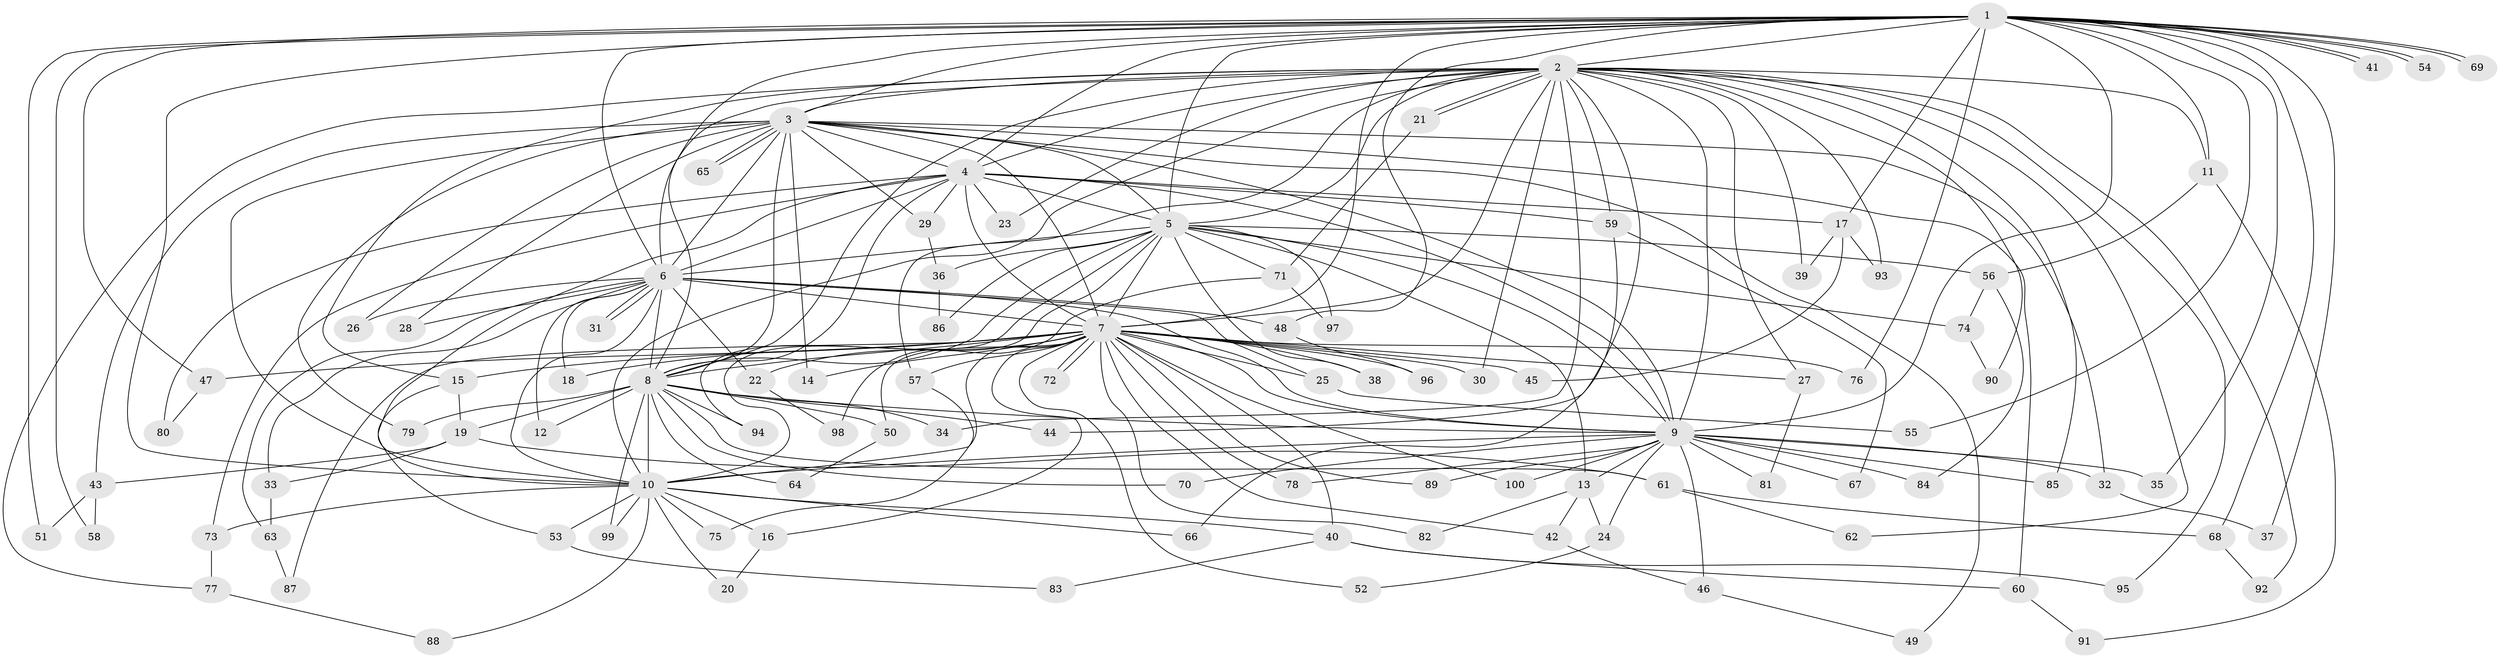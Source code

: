 // Generated by graph-tools (version 1.1) at 2025/11/02/21/25 10:11:08]
// undirected, 100 vertices, 225 edges
graph export_dot {
graph [start="1"]
  node [color=gray90,style=filled];
  1;
  2;
  3;
  4;
  5;
  6;
  7;
  8;
  9;
  10;
  11;
  12;
  13;
  14;
  15;
  16;
  17;
  18;
  19;
  20;
  21;
  22;
  23;
  24;
  25;
  26;
  27;
  28;
  29;
  30;
  31;
  32;
  33;
  34;
  35;
  36;
  37;
  38;
  39;
  40;
  41;
  42;
  43;
  44;
  45;
  46;
  47;
  48;
  49;
  50;
  51;
  52;
  53;
  54;
  55;
  56;
  57;
  58;
  59;
  60;
  61;
  62;
  63;
  64;
  65;
  66;
  67;
  68;
  69;
  70;
  71;
  72;
  73;
  74;
  75;
  76;
  77;
  78;
  79;
  80;
  81;
  82;
  83;
  84;
  85;
  86;
  87;
  88;
  89;
  90;
  91;
  92;
  93;
  94;
  95;
  96;
  97;
  98;
  99;
  100;
  1 -- 2;
  1 -- 3;
  1 -- 4;
  1 -- 5;
  1 -- 6;
  1 -- 7;
  1 -- 8;
  1 -- 9;
  1 -- 10;
  1 -- 11;
  1 -- 17;
  1 -- 35;
  1 -- 37;
  1 -- 41;
  1 -- 41;
  1 -- 47;
  1 -- 48;
  1 -- 51;
  1 -- 54;
  1 -- 54;
  1 -- 55;
  1 -- 58;
  1 -- 68;
  1 -- 69;
  1 -- 69;
  1 -- 76;
  2 -- 3;
  2 -- 4;
  2 -- 5;
  2 -- 6;
  2 -- 7;
  2 -- 8;
  2 -- 9;
  2 -- 10;
  2 -- 11;
  2 -- 15;
  2 -- 21;
  2 -- 21;
  2 -- 23;
  2 -- 27;
  2 -- 30;
  2 -- 34;
  2 -- 39;
  2 -- 44;
  2 -- 57;
  2 -- 59;
  2 -- 62;
  2 -- 77;
  2 -- 85;
  2 -- 90;
  2 -- 92;
  2 -- 93;
  2 -- 95;
  3 -- 4;
  3 -- 5;
  3 -- 6;
  3 -- 7;
  3 -- 8;
  3 -- 9;
  3 -- 10;
  3 -- 14;
  3 -- 26;
  3 -- 28;
  3 -- 29;
  3 -- 32;
  3 -- 43;
  3 -- 49;
  3 -- 60;
  3 -- 65;
  3 -- 65;
  3 -- 79;
  4 -- 5;
  4 -- 6;
  4 -- 7;
  4 -- 8;
  4 -- 9;
  4 -- 10;
  4 -- 17;
  4 -- 23;
  4 -- 29;
  4 -- 59;
  4 -- 73;
  4 -- 80;
  5 -- 6;
  5 -- 7;
  5 -- 8;
  5 -- 9;
  5 -- 10;
  5 -- 13;
  5 -- 36;
  5 -- 38;
  5 -- 56;
  5 -- 71;
  5 -- 74;
  5 -- 86;
  5 -- 94;
  5 -- 97;
  6 -- 7;
  6 -- 8;
  6 -- 9;
  6 -- 10;
  6 -- 12;
  6 -- 18;
  6 -- 22;
  6 -- 25;
  6 -- 26;
  6 -- 28;
  6 -- 31;
  6 -- 31;
  6 -- 33;
  6 -- 48;
  6 -- 63;
  7 -- 8;
  7 -- 9;
  7 -- 10;
  7 -- 14;
  7 -- 15;
  7 -- 16;
  7 -- 18;
  7 -- 22;
  7 -- 25;
  7 -- 27;
  7 -- 30;
  7 -- 38;
  7 -- 40;
  7 -- 42;
  7 -- 45;
  7 -- 47;
  7 -- 50;
  7 -- 52;
  7 -- 57;
  7 -- 72;
  7 -- 72;
  7 -- 76;
  7 -- 78;
  7 -- 82;
  7 -- 87;
  7 -- 89;
  7 -- 96;
  7 -- 100;
  8 -- 9;
  8 -- 10;
  8 -- 12;
  8 -- 19;
  8 -- 34;
  8 -- 44;
  8 -- 50;
  8 -- 61;
  8 -- 64;
  8 -- 70;
  8 -- 79;
  8 -- 94;
  8 -- 99;
  9 -- 10;
  9 -- 13;
  9 -- 24;
  9 -- 32;
  9 -- 35;
  9 -- 46;
  9 -- 67;
  9 -- 70;
  9 -- 78;
  9 -- 81;
  9 -- 84;
  9 -- 85;
  9 -- 89;
  9 -- 100;
  10 -- 16;
  10 -- 20;
  10 -- 40;
  10 -- 53;
  10 -- 66;
  10 -- 73;
  10 -- 75;
  10 -- 88;
  10 -- 99;
  11 -- 56;
  11 -- 91;
  13 -- 24;
  13 -- 42;
  13 -- 82;
  15 -- 19;
  15 -- 53;
  16 -- 20;
  17 -- 39;
  17 -- 45;
  17 -- 93;
  19 -- 33;
  19 -- 43;
  19 -- 61;
  21 -- 71;
  22 -- 98;
  24 -- 52;
  25 -- 55;
  27 -- 81;
  29 -- 36;
  32 -- 37;
  33 -- 63;
  36 -- 86;
  40 -- 60;
  40 -- 83;
  40 -- 95;
  42 -- 46;
  43 -- 51;
  43 -- 58;
  46 -- 49;
  47 -- 80;
  48 -- 96;
  50 -- 64;
  53 -- 83;
  56 -- 74;
  56 -- 84;
  57 -- 75;
  59 -- 66;
  59 -- 67;
  60 -- 91;
  61 -- 62;
  61 -- 68;
  63 -- 87;
  68 -- 92;
  71 -- 97;
  71 -- 98;
  73 -- 77;
  74 -- 90;
  77 -- 88;
}
